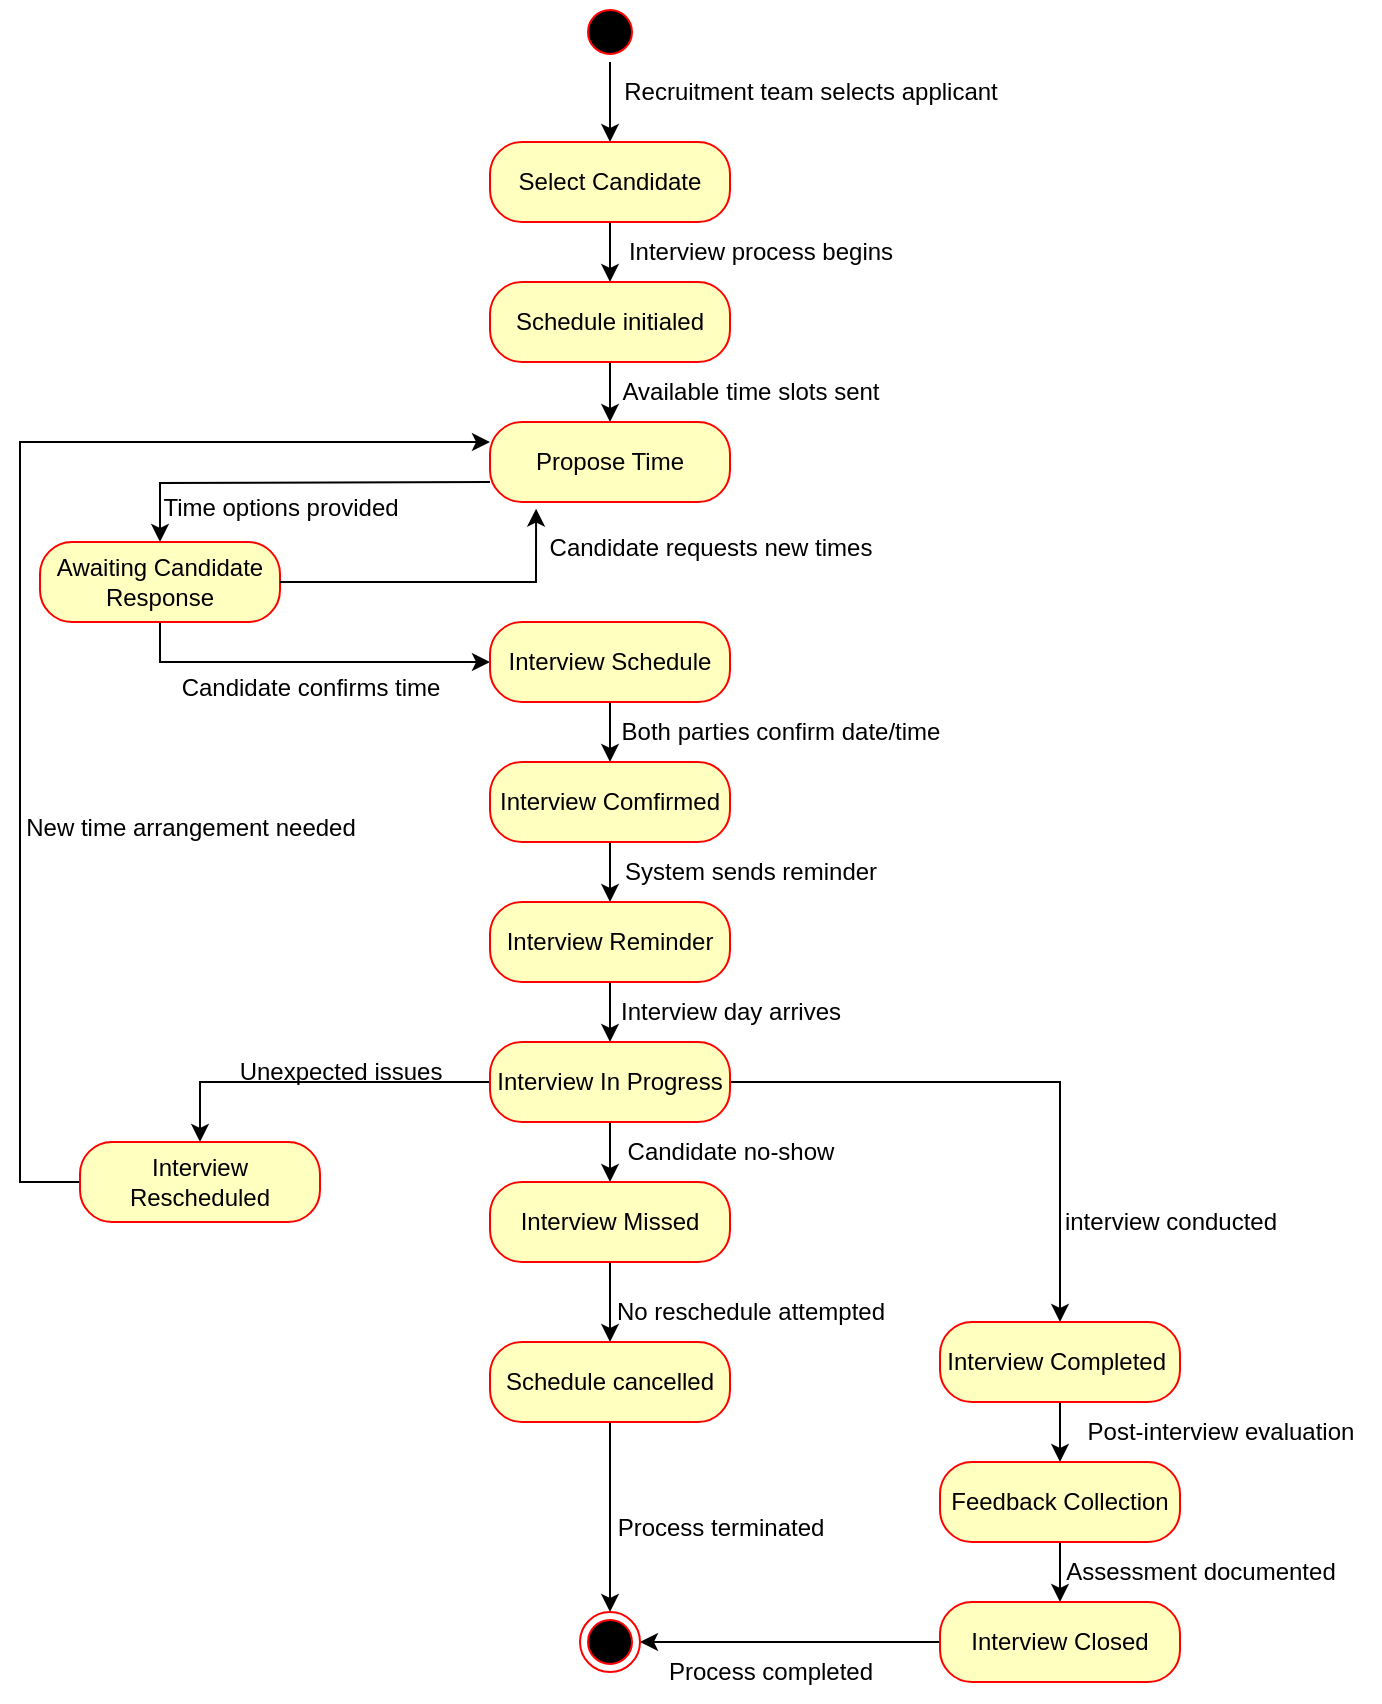 <mxfile version="26.2.2">
  <diagram name="Page-1" id="2YBvvXClWsGukQMizWep">
    <mxGraphModel dx="788" dy="524" grid="1" gridSize="10" guides="1" tooltips="1" connect="1" arrows="1" fold="1" page="1" pageScale="1" pageWidth="850" pageHeight="1100" math="0" shadow="0">
      <root>
        <mxCell id="0" />
        <mxCell id="1" parent="0" />
        <mxCell id="BdDpldYXX329yaV_zrdA-5" style="edgeStyle=orthogonalEdgeStyle;rounded=0;orthogonalLoop=1;jettySize=auto;html=1;exitX=0.5;exitY=1;exitDx=0;exitDy=0;" parent="1" source="BdDpldYXX329yaV_zrdA-1" edge="1">
          <mxGeometry relative="1" as="geometry">
            <mxPoint x="375" y="170" as="targetPoint" />
          </mxGeometry>
        </mxCell>
        <mxCell id="BdDpldYXX329yaV_zrdA-1" value="" style="ellipse;html=1;shape=startState;fillColor=#000000;strokeColor=#ff0000;" parent="1" vertex="1">
          <mxGeometry x="360" y="100" width="30" height="30" as="geometry" />
        </mxCell>
        <mxCell id="BdDpldYXX329yaV_zrdA-6" style="edgeStyle=orthogonalEdgeStyle;rounded=0;orthogonalLoop=1;jettySize=auto;html=1;exitX=0.5;exitY=1;exitDx=0;exitDy=0;" parent="1" source="BdDpldYXX329yaV_zrdA-3" edge="1">
          <mxGeometry relative="1" as="geometry">
            <mxPoint x="375" y="210" as="targetPoint" />
          </mxGeometry>
        </mxCell>
        <mxCell id="BdDpldYXX329yaV_zrdA-8" style="edgeStyle=orthogonalEdgeStyle;rounded=0;orthogonalLoop=1;jettySize=auto;html=1;exitX=0.5;exitY=1;exitDx=0;exitDy=0;" parent="1" source="BdDpldYXX329yaV_zrdA-3" target="BdDpldYXX329yaV_zrdA-9" edge="1">
          <mxGeometry relative="1" as="geometry">
            <mxPoint x="375" y="250" as="targetPoint" />
          </mxGeometry>
        </mxCell>
        <mxCell id="BdDpldYXX329yaV_zrdA-3" value="Select Candidate" style="rounded=1;whiteSpace=wrap;html=1;arcSize=40;fontColor=#000000;fillColor=#ffffc0;strokeColor=#ff0000;" parent="1" vertex="1">
          <mxGeometry x="315" y="170" width="120" height="40" as="geometry" />
        </mxCell>
        <mxCell id="BdDpldYXX329yaV_zrdA-10" style="edgeStyle=orthogonalEdgeStyle;rounded=0;orthogonalLoop=1;jettySize=auto;html=1;exitX=0.5;exitY=1;exitDx=0;exitDy=0;" parent="1" source="BdDpldYXX329yaV_zrdA-9" target="BdDpldYXX329yaV_zrdA-11" edge="1">
          <mxGeometry relative="1" as="geometry">
            <mxPoint x="375" y="320" as="targetPoint" />
          </mxGeometry>
        </mxCell>
        <mxCell id="BdDpldYXX329yaV_zrdA-9" value="Schedule initialed" style="rounded=1;whiteSpace=wrap;html=1;arcSize=40;fontColor=#000000;fillColor=#ffffc0;strokeColor=#ff0000;" parent="1" vertex="1">
          <mxGeometry x="315" y="240" width="120" height="40" as="geometry" />
        </mxCell>
        <mxCell id="BdDpldYXX329yaV_zrdA-12" style="edgeStyle=orthogonalEdgeStyle;rounded=0;orthogonalLoop=1;jettySize=auto;html=1;exitX=0;exitY=0.5;exitDx=0;exitDy=0;entryX=0.5;entryY=0;entryDx=0;entryDy=0;" parent="1" target="BdDpldYXX329yaV_zrdA-13" edge="1">
          <mxGeometry relative="1" as="geometry">
            <mxPoint x="150" y="380" as="targetPoint" />
            <mxPoint x="315" y="340" as="sourcePoint" />
          </mxGeometry>
        </mxCell>
        <mxCell id="BdDpldYXX329yaV_zrdA-11" value="Propose Time" style="rounded=1;whiteSpace=wrap;html=1;arcSize=40;fontColor=#000000;fillColor=#ffffc0;strokeColor=#ff0000;" parent="1" vertex="1">
          <mxGeometry x="315" y="310" width="120" height="40" as="geometry" />
        </mxCell>
        <mxCell id="BdDpldYXX329yaV_zrdA-17" style="edgeStyle=orthogonalEdgeStyle;rounded=0;orthogonalLoop=1;jettySize=auto;html=1;exitX=0.5;exitY=1;exitDx=0;exitDy=0;" parent="1" source="BdDpldYXX329yaV_zrdA-13" target="BdDpldYXX329yaV_zrdA-18" edge="1">
          <mxGeometry relative="1" as="geometry">
            <mxPoint x="380" y="470" as="targetPoint" />
          </mxGeometry>
        </mxCell>
        <mxCell id="BdDpldYXX329yaV_zrdA-13" value="Awaiting Candidate Response" style="rounded=1;whiteSpace=wrap;html=1;arcSize=40;fontColor=#000000;fillColor=#ffffc0;strokeColor=#ff0000;" parent="1" vertex="1">
          <mxGeometry x="90" y="370" width="120" height="40" as="geometry" />
        </mxCell>
        <mxCell id="BdDpldYXX329yaV_zrdA-15" style="edgeStyle=orthogonalEdgeStyle;rounded=0;orthogonalLoop=1;jettySize=auto;html=1;exitX=1;exitY=0.5;exitDx=0;exitDy=0;entryX=0.192;entryY=1.083;entryDx=0;entryDy=0;entryPerimeter=0;" parent="1" source="BdDpldYXX329yaV_zrdA-13" target="BdDpldYXX329yaV_zrdA-11" edge="1">
          <mxGeometry relative="1" as="geometry" />
        </mxCell>
        <mxCell id="BdDpldYXX329yaV_zrdA-19" style="edgeStyle=orthogonalEdgeStyle;rounded=0;orthogonalLoop=1;jettySize=auto;html=1;exitX=0.5;exitY=1;exitDx=0;exitDy=0;" parent="1" source="BdDpldYXX329yaV_zrdA-18" target="BdDpldYXX329yaV_zrdA-20" edge="1">
          <mxGeometry relative="1" as="geometry">
            <mxPoint x="375" y="490" as="targetPoint" />
          </mxGeometry>
        </mxCell>
        <mxCell id="BdDpldYXX329yaV_zrdA-18" value="Interview Schedule" style="rounded=1;whiteSpace=wrap;html=1;arcSize=40;fontColor=#000000;fillColor=#ffffc0;strokeColor=#ff0000;" parent="1" vertex="1">
          <mxGeometry x="315" y="410" width="120" height="40" as="geometry" />
        </mxCell>
        <mxCell id="BdDpldYXX329yaV_zrdA-21" style="edgeStyle=orthogonalEdgeStyle;rounded=0;orthogonalLoop=1;jettySize=auto;html=1;exitX=0.5;exitY=1;exitDx=0;exitDy=0;" parent="1" source="BdDpldYXX329yaV_zrdA-20" target="BdDpldYXX329yaV_zrdA-22" edge="1">
          <mxGeometry relative="1" as="geometry">
            <mxPoint x="375" y="580" as="targetPoint" />
          </mxGeometry>
        </mxCell>
        <mxCell id="BdDpldYXX329yaV_zrdA-20" value="Interview Comfirmed" style="rounded=1;whiteSpace=wrap;html=1;arcSize=40;fontColor=#000000;fillColor=#ffffc0;strokeColor=#ff0000;" parent="1" vertex="1">
          <mxGeometry x="315" y="480" width="120" height="40" as="geometry" />
        </mxCell>
        <mxCell id="BdDpldYXX329yaV_zrdA-23" style="edgeStyle=orthogonalEdgeStyle;rounded=0;orthogonalLoop=1;jettySize=auto;html=1;exitX=0.5;exitY=1;exitDx=0;exitDy=0;" parent="1" source="BdDpldYXX329yaV_zrdA-22" target="BdDpldYXX329yaV_zrdA-24" edge="1">
          <mxGeometry relative="1" as="geometry">
            <mxPoint x="375" y="640" as="targetPoint" />
          </mxGeometry>
        </mxCell>
        <mxCell id="BdDpldYXX329yaV_zrdA-22" value="Interview Reminder" style="rounded=1;whiteSpace=wrap;html=1;arcSize=40;fontColor=#000000;fillColor=#ffffc0;strokeColor=#ff0000;" parent="1" vertex="1">
          <mxGeometry x="315" y="550" width="120" height="40" as="geometry" />
        </mxCell>
        <mxCell id="BdDpldYXX329yaV_zrdA-28" style="edgeStyle=orthogonalEdgeStyle;rounded=0;orthogonalLoop=1;jettySize=auto;html=1;exitX=0;exitY=0.5;exitDx=0;exitDy=0;" parent="1" source="BdDpldYXX329yaV_zrdA-24" target="BdDpldYXX329yaV_zrdA-29" edge="1">
          <mxGeometry relative="1" as="geometry">
            <mxPoint x="190" y="670" as="targetPoint" />
          </mxGeometry>
        </mxCell>
        <mxCell id="BdDpldYXX329yaV_zrdA-31" style="edgeStyle=orthogonalEdgeStyle;rounded=0;orthogonalLoop=1;jettySize=auto;html=1;exitX=0.5;exitY=1;exitDx=0;exitDy=0;" parent="1" source="BdDpldYXX329yaV_zrdA-24" target="BdDpldYXX329yaV_zrdA-32" edge="1">
          <mxGeometry relative="1" as="geometry">
            <mxPoint x="375" y="710" as="targetPoint" />
          </mxGeometry>
        </mxCell>
        <mxCell id="6Ef1-uNh_UBQnBlrW4jw-13" style="edgeStyle=orthogonalEdgeStyle;rounded=0;orthogonalLoop=1;jettySize=auto;html=1;exitX=1;exitY=0.5;exitDx=0;exitDy=0;entryX=0.5;entryY=0;entryDx=0;entryDy=0;" edge="1" parent="1" source="BdDpldYXX329yaV_zrdA-24" target="BdDpldYXX329yaV_zrdA-36">
          <mxGeometry relative="1" as="geometry" />
        </mxCell>
        <mxCell id="BdDpldYXX329yaV_zrdA-24" value="Interview In Progress" style="rounded=1;whiteSpace=wrap;html=1;arcSize=40;fontColor=#000000;fillColor=#ffffc0;strokeColor=#ff0000;" parent="1" vertex="1">
          <mxGeometry x="315" y="620" width="120" height="40" as="geometry" />
        </mxCell>
        <mxCell id="BdDpldYXX329yaV_zrdA-30" style="edgeStyle=orthogonalEdgeStyle;rounded=0;orthogonalLoop=1;jettySize=auto;html=1;exitX=0;exitY=0.5;exitDx=0;exitDy=0;entryX=0;entryY=0.25;entryDx=0;entryDy=0;" parent="1" source="BdDpldYXX329yaV_zrdA-29" target="BdDpldYXX329yaV_zrdA-11" edge="1">
          <mxGeometry relative="1" as="geometry">
            <Array as="points">
              <mxPoint x="80" y="690" />
              <mxPoint x="80" y="320" />
            </Array>
          </mxGeometry>
        </mxCell>
        <mxCell id="BdDpldYXX329yaV_zrdA-29" value="Interview Rescheduled" style="rounded=1;whiteSpace=wrap;html=1;arcSize=40;fontColor=#000000;fillColor=#ffffc0;strokeColor=#ff0000;" parent="1" vertex="1">
          <mxGeometry x="110" y="670" width="120" height="40" as="geometry" />
        </mxCell>
        <mxCell id="BdDpldYXX329yaV_zrdA-33" style="edgeStyle=orthogonalEdgeStyle;rounded=0;orthogonalLoop=1;jettySize=auto;html=1;exitX=0.5;exitY=1;exitDx=0;exitDy=0;" parent="1" source="BdDpldYXX329yaV_zrdA-32" target="BdDpldYXX329yaV_zrdA-34" edge="1">
          <mxGeometry relative="1" as="geometry">
            <mxPoint x="375" y="770" as="targetPoint" />
          </mxGeometry>
        </mxCell>
        <mxCell id="BdDpldYXX329yaV_zrdA-32" value="Interview Missed" style="rounded=1;whiteSpace=wrap;html=1;arcSize=40;fontColor=#000000;fillColor=#ffffc0;strokeColor=#ff0000;" parent="1" vertex="1">
          <mxGeometry x="315" y="690" width="120" height="40" as="geometry" />
        </mxCell>
        <mxCell id="BdDpldYXX329yaV_zrdA-41" style="edgeStyle=orthogonalEdgeStyle;rounded=0;orthogonalLoop=1;jettySize=auto;html=1;exitX=0.5;exitY=1;exitDx=0;exitDy=0;" parent="1" source="BdDpldYXX329yaV_zrdA-34" target="BdDpldYXX329yaV_zrdA-42" edge="1">
          <mxGeometry relative="1" as="geometry">
            <mxPoint x="375" y="950" as="targetPoint" />
          </mxGeometry>
        </mxCell>
        <mxCell id="BdDpldYXX329yaV_zrdA-34" value="Schedule cancelled" style="rounded=1;whiteSpace=wrap;html=1;arcSize=40;fontColor=#000000;fillColor=#ffffc0;strokeColor=#ff0000;" parent="1" vertex="1">
          <mxGeometry x="315" y="770" width="120" height="40" as="geometry" />
        </mxCell>
        <mxCell id="BdDpldYXX329yaV_zrdA-37" style="edgeStyle=orthogonalEdgeStyle;rounded=0;orthogonalLoop=1;jettySize=auto;html=1;exitX=0.5;exitY=1;exitDx=0;exitDy=0;" parent="1" source="BdDpldYXX329yaV_zrdA-36" target="BdDpldYXX329yaV_zrdA-38" edge="1">
          <mxGeometry relative="1" as="geometry">
            <mxPoint x="600" y="850" as="targetPoint" />
          </mxGeometry>
        </mxCell>
        <mxCell id="BdDpldYXX329yaV_zrdA-36" value="Interview Completed&amp;nbsp;" style="rounded=1;whiteSpace=wrap;html=1;arcSize=40;fontColor=#000000;fillColor=#ffffc0;strokeColor=#ff0000;" parent="1" vertex="1">
          <mxGeometry x="540" y="760" width="120" height="40" as="geometry" />
        </mxCell>
        <mxCell id="BdDpldYXX329yaV_zrdA-39" style="edgeStyle=orthogonalEdgeStyle;rounded=0;orthogonalLoop=1;jettySize=auto;html=1;exitX=0.5;exitY=1;exitDx=0;exitDy=0;" parent="1" source="BdDpldYXX329yaV_zrdA-38" target="BdDpldYXX329yaV_zrdA-40" edge="1">
          <mxGeometry relative="1" as="geometry">
            <mxPoint x="600" y="910" as="targetPoint" />
          </mxGeometry>
        </mxCell>
        <mxCell id="BdDpldYXX329yaV_zrdA-38" value="Feedback Collection" style="rounded=1;whiteSpace=wrap;html=1;arcSize=40;fontColor=#000000;fillColor=#ffffc0;strokeColor=#ff0000;" parent="1" vertex="1">
          <mxGeometry x="540" y="830" width="120" height="40" as="geometry" />
        </mxCell>
        <mxCell id="BdDpldYXX329yaV_zrdA-43" style="edgeStyle=orthogonalEdgeStyle;rounded=0;orthogonalLoop=1;jettySize=auto;html=1;exitX=0;exitY=0.5;exitDx=0;exitDy=0;entryX=1;entryY=0.5;entryDx=0;entryDy=0;" parent="1" source="BdDpldYXX329yaV_zrdA-40" target="BdDpldYXX329yaV_zrdA-42" edge="1">
          <mxGeometry relative="1" as="geometry" />
        </mxCell>
        <mxCell id="BdDpldYXX329yaV_zrdA-40" value="Interview Closed" style="rounded=1;whiteSpace=wrap;html=1;arcSize=40;fontColor=#000000;fillColor=#ffffc0;strokeColor=#ff0000;" parent="1" vertex="1">
          <mxGeometry x="540" y="900" width="120" height="40" as="geometry" />
        </mxCell>
        <mxCell id="BdDpldYXX329yaV_zrdA-42" value="" style="ellipse;html=1;shape=endState;fillColor=#000000;strokeColor=#ff0000;" parent="1" vertex="1">
          <mxGeometry x="360" y="905" width="30" height="30" as="geometry" />
        </mxCell>
        <mxCell id="6Ef1-uNh_UBQnBlrW4jw-1" value="Recruitment team selects applicant" style="text;html=1;align=center;verticalAlign=middle;resizable=0;points=[];autosize=1;strokeColor=none;fillColor=none;" vertex="1" parent="1">
          <mxGeometry x="370" y="130" width="210" height="30" as="geometry" />
        </mxCell>
        <mxCell id="6Ef1-uNh_UBQnBlrW4jw-2" value="Interview process begins" style="text;html=1;align=center;verticalAlign=middle;resizable=0;points=[];autosize=1;strokeColor=none;fillColor=none;" vertex="1" parent="1">
          <mxGeometry x="370" y="210" width="160" height="30" as="geometry" />
        </mxCell>
        <mxCell id="6Ef1-uNh_UBQnBlrW4jw-3" value="Available time slots sent" style="text;html=1;align=center;verticalAlign=middle;resizable=0;points=[];autosize=1;strokeColor=none;fillColor=none;" vertex="1" parent="1">
          <mxGeometry x="370" y="280" width="150" height="30" as="geometry" />
        </mxCell>
        <mxCell id="6Ef1-uNh_UBQnBlrW4jw-4" value="Time options provided" style="text;html=1;align=center;verticalAlign=middle;resizable=0;points=[];autosize=1;strokeColor=none;fillColor=none;" vertex="1" parent="1">
          <mxGeometry x="140" y="338" width="140" height="30" as="geometry" />
        </mxCell>
        <mxCell id="6Ef1-uNh_UBQnBlrW4jw-5" value="Candidate requests new times" style="text;html=1;align=center;verticalAlign=middle;resizable=0;points=[];autosize=1;strokeColor=none;fillColor=none;" vertex="1" parent="1">
          <mxGeometry x="335" y="358" width="180" height="30" as="geometry" />
        </mxCell>
        <mxCell id="6Ef1-uNh_UBQnBlrW4jw-6" value="Candidate confirms time" style="text;html=1;align=center;verticalAlign=middle;resizable=0;points=[];autosize=1;strokeColor=none;fillColor=none;" vertex="1" parent="1">
          <mxGeometry x="150" y="428" width="150" height="30" as="geometry" />
        </mxCell>
        <mxCell id="6Ef1-uNh_UBQnBlrW4jw-7" value="Both parties confirm date/time" style="text;html=1;align=center;verticalAlign=middle;resizable=0;points=[];autosize=1;strokeColor=none;fillColor=none;" vertex="1" parent="1">
          <mxGeometry x="370" y="450" width="180" height="30" as="geometry" />
        </mxCell>
        <mxCell id="6Ef1-uNh_UBQnBlrW4jw-8" value="System sends reminder" style="text;html=1;align=center;verticalAlign=middle;resizable=0;points=[];autosize=1;strokeColor=none;fillColor=none;" vertex="1" parent="1">
          <mxGeometry x="370" y="520" width="150" height="30" as="geometry" />
        </mxCell>
        <mxCell id="6Ef1-uNh_UBQnBlrW4jw-10" value="Interview day arrives" style="text;html=1;align=center;verticalAlign=middle;resizable=0;points=[];autosize=1;strokeColor=none;fillColor=none;" vertex="1" parent="1">
          <mxGeometry x="370" y="590" width="130" height="30" as="geometry" />
        </mxCell>
        <mxCell id="6Ef1-uNh_UBQnBlrW4jw-11" value="Candidate no-show" style="text;html=1;align=center;verticalAlign=middle;resizable=0;points=[];autosize=1;strokeColor=none;fillColor=none;" vertex="1" parent="1">
          <mxGeometry x="370" y="660" width="130" height="30" as="geometry" />
        </mxCell>
        <mxCell id="6Ef1-uNh_UBQnBlrW4jw-12" value="No reschedule attempted" style="text;html=1;align=center;verticalAlign=middle;resizable=0;points=[];autosize=1;strokeColor=none;fillColor=none;" vertex="1" parent="1">
          <mxGeometry x="365" y="740" width="160" height="30" as="geometry" />
        </mxCell>
        <mxCell id="6Ef1-uNh_UBQnBlrW4jw-14" value="interview conducted" style="text;html=1;align=center;verticalAlign=middle;resizable=0;points=[];autosize=1;strokeColor=none;fillColor=none;" vertex="1" parent="1">
          <mxGeometry x="590" y="695" width="130" height="30" as="geometry" />
        </mxCell>
        <mxCell id="6Ef1-uNh_UBQnBlrW4jw-15" value="Post-interview evaluation" style="text;html=1;align=center;verticalAlign=middle;resizable=0;points=[];autosize=1;strokeColor=none;fillColor=none;" vertex="1" parent="1">
          <mxGeometry x="600" y="800" width="160" height="30" as="geometry" />
        </mxCell>
        <mxCell id="6Ef1-uNh_UBQnBlrW4jw-16" value="Assessment documented" style="text;html=1;align=center;verticalAlign=middle;resizable=0;points=[];autosize=1;strokeColor=none;fillColor=none;" vertex="1" parent="1">
          <mxGeometry x="590" y="870" width="160" height="30" as="geometry" />
        </mxCell>
        <mxCell id="6Ef1-uNh_UBQnBlrW4jw-17" value="Process completed" style="text;html=1;align=center;verticalAlign=middle;resizable=0;points=[];autosize=1;strokeColor=none;fillColor=none;" vertex="1" parent="1">
          <mxGeometry x="390" y="920" width="130" height="30" as="geometry" />
        </mxCell>
        <mxCell id="6Ef1-uNh_UBQnBlrW4jw-18" value="Process terminated" style="text;html=1;align=center;verticalAlign=middle;resizable=0;points=[];autosize=1;strokeColor=none;fillColor=none;" vertex="1" parent="1">
          <mxGeometry x="365" y="848" width="130" height="30" as="geometry" />
        </mxCell>
        <mxCell id="6Ef1-uNh_UBQnBlrW4jw-19" value="Unexpected issues" style="text;html=1;align=center;verticalAlign=middle;resizable=0;points=[];autosize=1;strokeColor=none;fillColor=none;" vertex="1" parent="1">
          <mxGeometry x="180" y="620" width="120" height="30" as="geometry" />
        </mxCell>
        <mxCell id="6Ef1-uNh_UBQnBlrW4jw-20" value="New time arrangement needed" style="text;html=1;align=center;verticalAlign=middle;resizable=0;points=[];autosize=1;strokeColor=none;fillColor=none;" vertex="1" parent="1">
          <mxGeometry x="70" y="498" width="190" height="30" as="geometry" />
        </mxCell>
      </root>
    </mxGraphModel>
  </diagram>
</mxfile>
